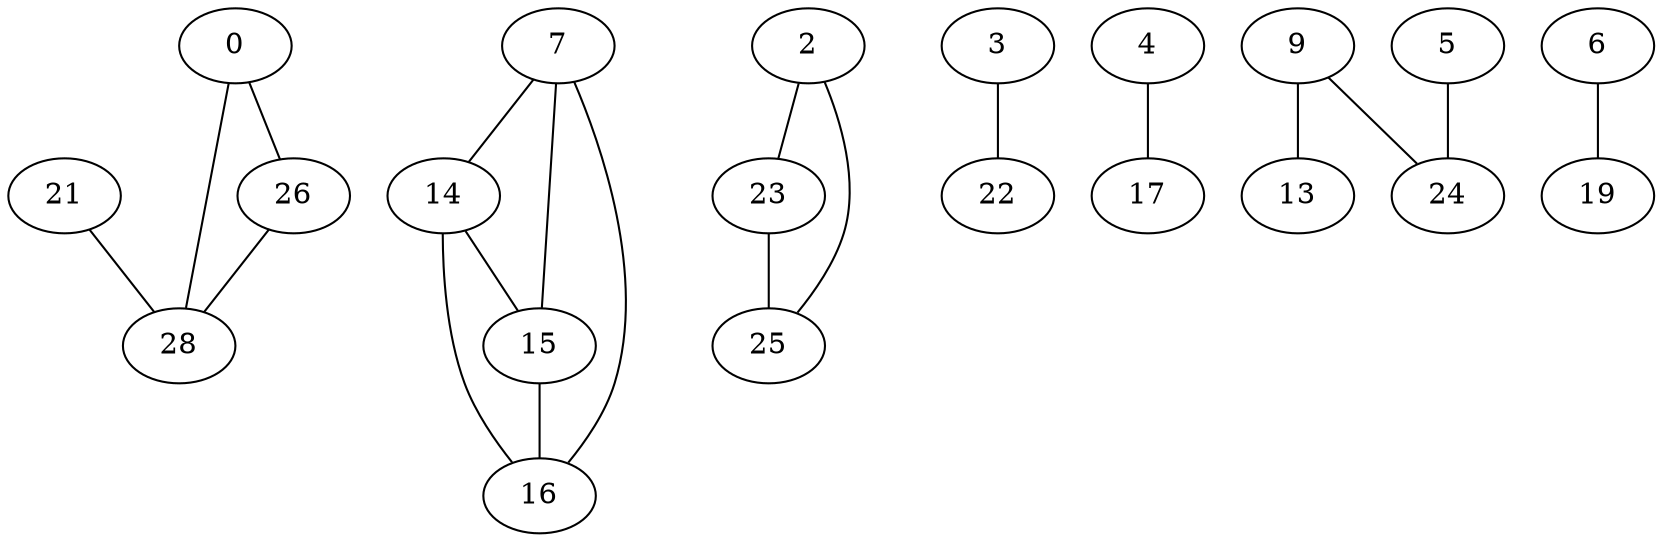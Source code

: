 graph G {
    "21" -- "28";
    "14" -- "16";
    "23" -- "25";
    "3" -- "22";
    "0" -- "26";
    "2" -- "23";
    "7" -- "16";
    "4" -- "17";
    "14" -- "15";
    "9" -- "13";
    "5" -- "24";
    "0" -- "28";
    "15" -- "16";
    "2" -- "25";
    "7" -- "15";
    "26" -- "28";
    "6" -- "19";
    "9" -- "24";
    "7" -- "14";
}
